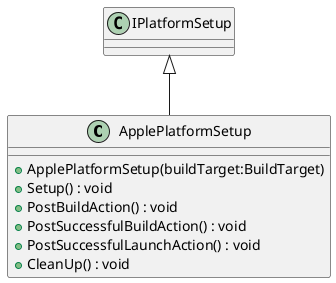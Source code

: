 @startuml
class ApplePlatformSetup {
    + ApplePlatformSetup(buildTarget:BuildTarget)
    + Setup() : void
    + PostBuildAction() : void
    + PostSuccessfulBuildAction() : void
    + PostSuccessfulLaunchAction() : void
    + CleanUp() : void
}
IPlatformSetup <|-- ApplePlatformSetup
@enduml
